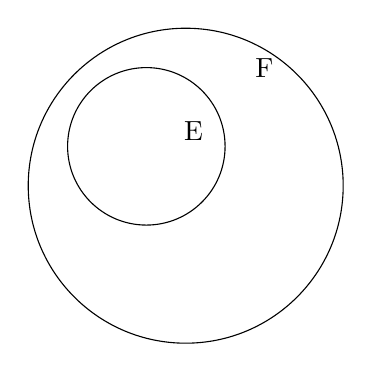 \draw (-.5,.5) circle (1cm);
\draw (.1,.7) node {E};
\draw (1,1.5) node {F};
\draw (0,0) circle (2cm);